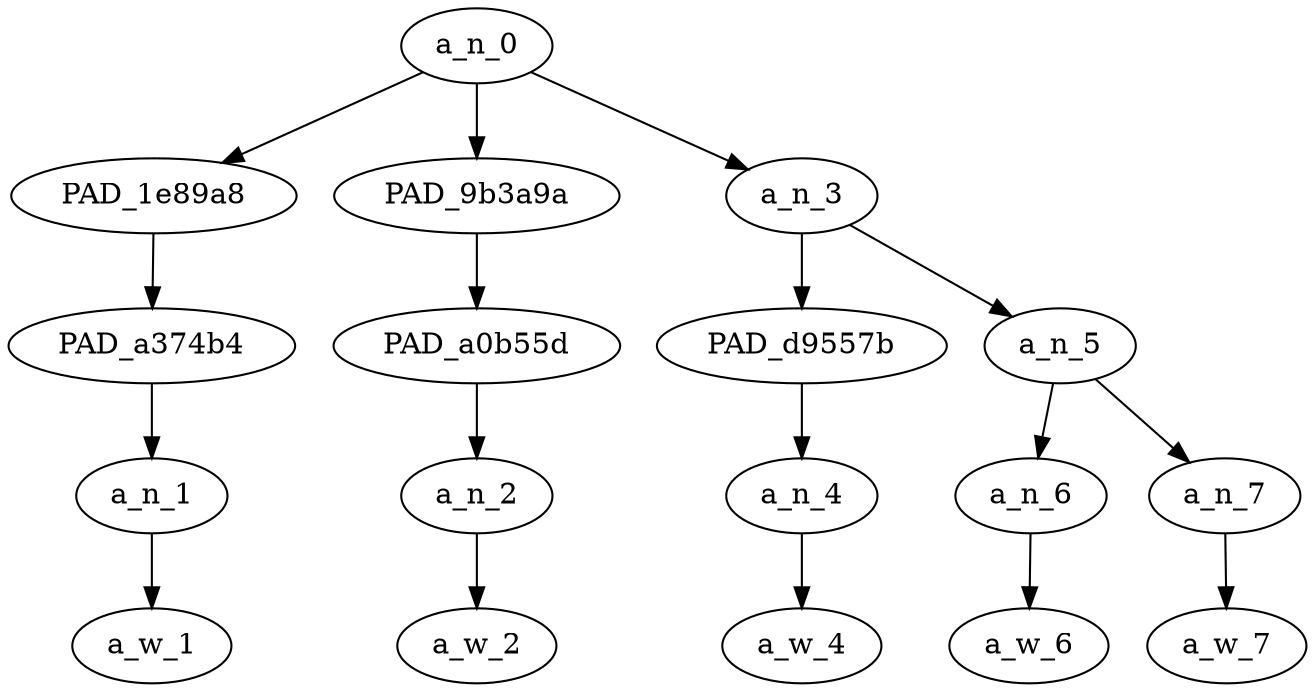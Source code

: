strict digraph "" {
	a_n_0	[div_dir=1,
		index=0,
		level=4,
		pos="1.25,4!",
		text_span="[0, 1, 2, 3, 4]",
		value=0.99999996];
	PAD_1e89a8	[div_dir=1,
		index=0,
		level=3,
		pos="0.0,3!",
		text_span="[0]",
		value=0.17007531];
	a_n_0 -> PAD_1e89a8;
	PAD_9b3a9a	[div_dir=-1,
		index=1,
		level=3,
		pos="1.0,3!",
		text_span="[1]",
		value=0.09124289];
	a_n_0 -> PAD_9b3a9a;
	a_n_3	[div_dir=1,
		index=2,
		level=3,
		pos="2.75,3!",
		text_span="[2, 3, 4]",
		value=0.73679755];
	a_n_0 -> a_n_3;
	PAD_a374b4	[div_dir=1,
		index=0,
		level=2,
		pos="0.0,2!",
		text_span="[0]",
		value=0.17007531];
	PAD_1e89a8 -> PAD_a374b4;
	a_n_1	[div_dir=1,
		index=0,
		level=1,
		pos="0.0,1!",
		text_span="[0]",
		value=0.17007531];
	PAD_a374b4 -> a_n_1;
	a_w_1	[div_dir=0,
		index=0,
		level=0,
		pos="0,0!",
		text_span="[0]",
		value=oh];
	a_n_1 -> a_w_1;
	PAD_a0b55d	[div_dir=-1,
		index=1,
		level=2,
		pos="1.0,2!",
		text_span="[1]",
		value=0.09124289];
	PAD_9b3a9a -> PAD_a0b55d;
	a_n_2	[div_dir=-1,
		index=1,
		level=1,
		pos="1.0,1!",
		text_span="[1]",
		value=0.09124289];
	PAD_a0b55d -> a_n_2;
	a_w_2	[div_dir=0,
		index=1,
		level=0,
		pos="1,0!",
		text_span="[1]",
		value=this];
	a_n_2 -> a_w_2;
	PAD_d9557b	[div_dir=-1,
		index=2,
		level=2,
		pos="2.0,2!",
		text_span="[2]",
		value=0.07909582];
	a_n_3 -> PAD_d9557b;
	a_n_5	[div_dir=1,
		index=3,
		level=2,
		pos="3.5,2!",
		text_span="[3, 4]",
		value=0.65616846];
	a_n_3 -> a_n_5;
	a_n_4	[div_dir=-1,
		index=2,
		level=1,
		pos="2.0,1!",
		text_span="[2]",
		value=0.07909582];
	PAD_d9557b -> a_n_4;
	a_w_4	[div_dir=0,
		index=2,
		level=0,
		pos="2,0!",
		text_span="[2]",
		value=is];
	a_n_4 -> a_w_4;
	a_n_6	[div_dir=1,
		index=3,
		level=1,
		pos="3.0,1!",
		text_span="[3]",
		value=0.11350264];
	a_n_5 -> a_n_6;
	a_n_7	[div_dir=1,
		index=4,
		level=1,
		pos="4.0,1!",
		text_span="[4]",
		value=0.54081953];
	a_n_5 -> a_n_7;
	a_w_6	[div_dir=0,
		index=3,
		level=0,
		pos="3,0!",
		text_span="[3]",
		value=getting];
	a_n_6 -> a_w_6;
	a_w_7	[div_dir=0,
		index=4,
		level=0,
		pos="4,0!",
		text_span="[4]",
		value=niggerish];
	a_n_7 -> a_w_7;
}
